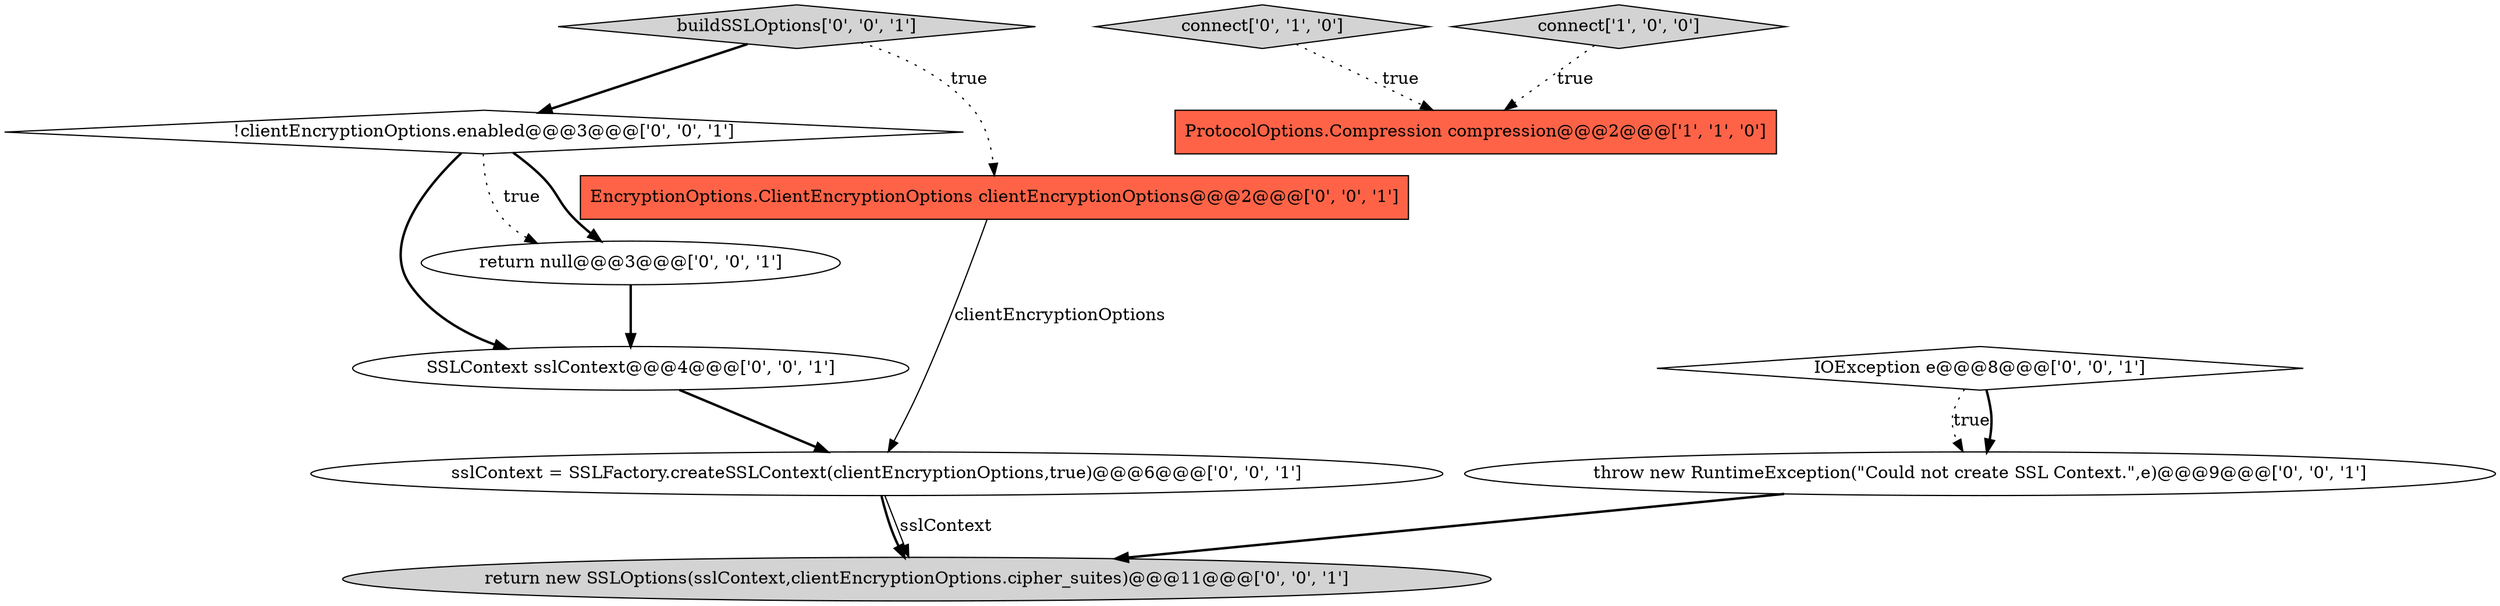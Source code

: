 digraph {
5 [style = filled, label = "buildSSLOptions['0', '0', '1']", fillcolor = lightgray, shape = diamond image = "AAA0AAABBB3BBB"];
4 [style = filled, label = "!clientEncryptionOptions.enabled@@@3@@@['0', '0', '1']", fillcolor = white, shape = diamond image = "AAA0AAABBB3BBB"];
9 [style = filled, label = "return new SSLOptions(sslContext,clientEncryptionOptions.cipher_suites)@@@11@@@['0', '0', '1']", fillcolor = lightgray, shape = ellipse image = "AAA0AAABBB3BBB"];
8 [style = filled, label = "sslContext = SSLFactory.createSSLContext(clientEncryptionOptions,true)@@@6@@@['0', '0', '1']", fillcolor = white, shape = ellipse image = "AAA0AAABBB3BBB"];
11 [style = filled, label = "IOException e@@@8@@@['0', '0', '1']", fillcolor = white, shape = diamond image = "AAA0AAABBB3BBB"];
0 [style = filled, label = "ProtocolOptions.Compression compression@@@2@@@['1', '1', '0']", fillcolor = tomato, shape = box image = "AAA0AAABBB1BBB"];
2 [style = filled, label = "connect['0', '1', '0']", fillcolor = lightgray, shape = diamond image = "AAA0AAABBB2BBB"];
3 [style = filled, label = "SSLContext sslContext@@@4@@@['0', '0', '1']", fillcolor = white, shape = ellipse image = "AAA0AAABBB3BBB"];
10 [style = filled, label = "return null@@@3@@@['0', '0', '1']", fillcolor = white, shape = ellipse image = "AAA0AAABBB3BBB"];
1 [style = filled, label = "connect['1', '0', '0']", fillcolor = lightgray, shape = diamond image = "AAA0AAABBB1BBB"];
7 [style = filled, label = "throw new RuntimeException(\"Could not create SSL Context.\",e)@@@9@@@['0', '0', '1']", fillcolor = white, shape = ellipse image = "AAA0AAABBB3BBB"];
6 [style = filled, label = "EncryptionOptions.ClientEncryptionOptions clientEncryptionOptions@@@2@@@['0', '0', '1']", fillcolor = tomato, shape = box image = "AAA0AAABBB3BBB"];
4->10 [style = dotted, label="true"];
4->10 [style = bold, label=""];
5->6 [style = dotted, label="true"];
7->9 [style = bold, label=""];
6->8 [style = solid, label="clientEncryptionOptions"];
2->0 [style = dotted, label="true"];
11->7 [style = dotted, label="true"];
8->9 [style = bold, label=""];
11->7 [style = bold, label=""];
4->3 [style = bold, label=""];
1->0 [style = dotted, label="true"];
5->4 [style = bold, label=""];
10->3 [style = bold, label=""];
8->9 [style = solid, label="sslContext"];
3->8 [style = bold, label=""];
}
